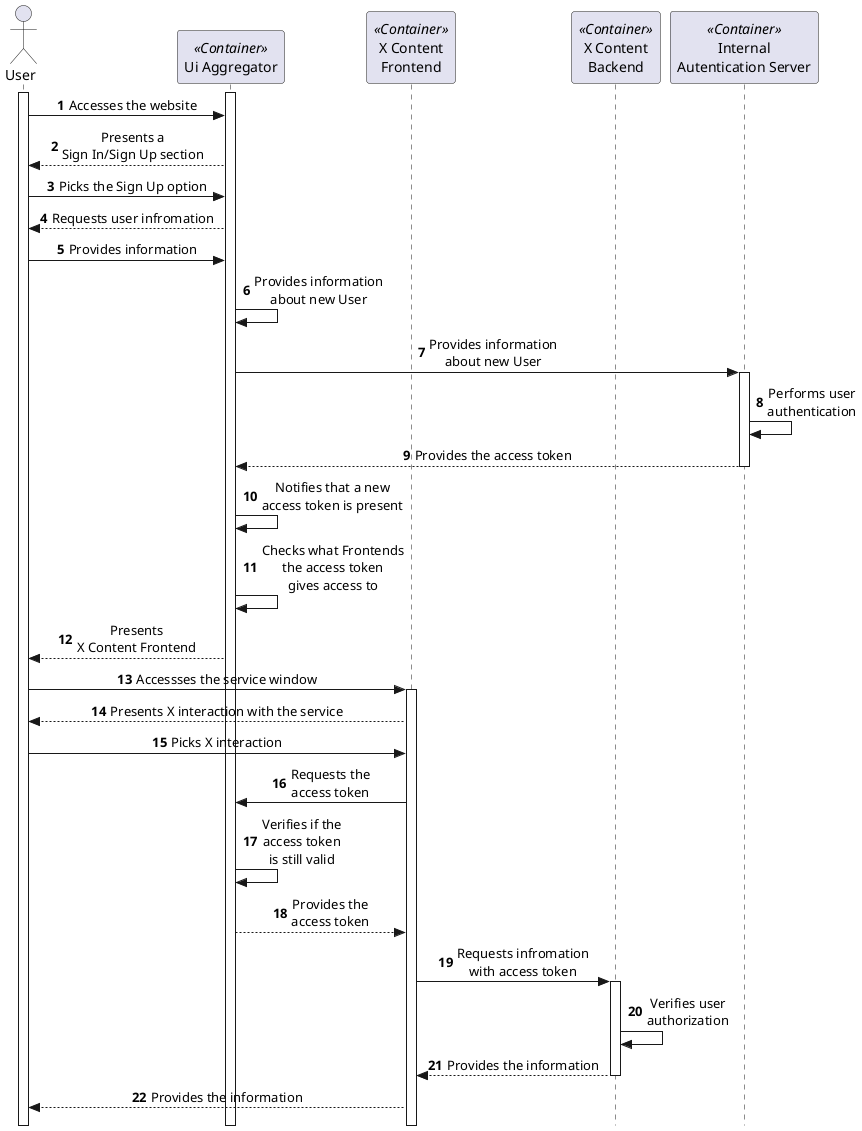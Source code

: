 @startuml alternative1

skinparam sequenceMessageAlign center
skinparam style strictuml
autonumber 1
!pragma teoz true

actor User

participant "Ui Aggregator" as AGGRE <<Container>>
participant "X Content\nFrontend" as XFRONT <<Container>>

participant "X Content\nBackend" as XBACK <<Container>>

participant "Internal\nAutentication Server" as AUTHSERVER <<Container>>

activate AGGRE
activate User

User -> AGGRE: Accesses the website
AGGRE --> User: Presents a\nSign In/Sign Up section
User -> AGGRE: Picks the Sign Up option
AGGRE --> User: Requests user infromation
User -> AGGRE: Provides information
AGGRE -> AGGRE: Provides information\nabout new User
AGGRE -> AUTHSERVER: Provides information\nabout new User
activate AUTHSERVER
AUTHSERVER -> AUTHSERVER: Performs user\nauthentication
AUTHSERVER --> AGGRE: Provides the access token
deactivate AUTHSERVER
AGGRE -> AGGRE: Notifies that a new\naccess token is present
AGGRE -> AGGRE: Checks what Frontends\nthe access token\ngives access to
AGGRE --> User: Presents\nX Content Frontend
User -> XFRONT: Accessses the service window
activate XFRONT
XFRONT --> User: Presents X interaction with the service
User -> XFRONT: Picks X interaction
XFRONT -> AGGRE: Requests the\naccess token
AGGRE -> AGGRE: Verifies if the\naccess token\nis still valid
AGGRE --> XFRONT: Provides the\naccess token
XFRONT -> XBACK: Requests infromation\nwith access token
activate XBACK
XBACK -> XBACK: Verifies user\nauthorization
XBACK --> XFRONT: Provides the information
deactivate XBACK
XFRONT --> User: Provides the information
@enduml

